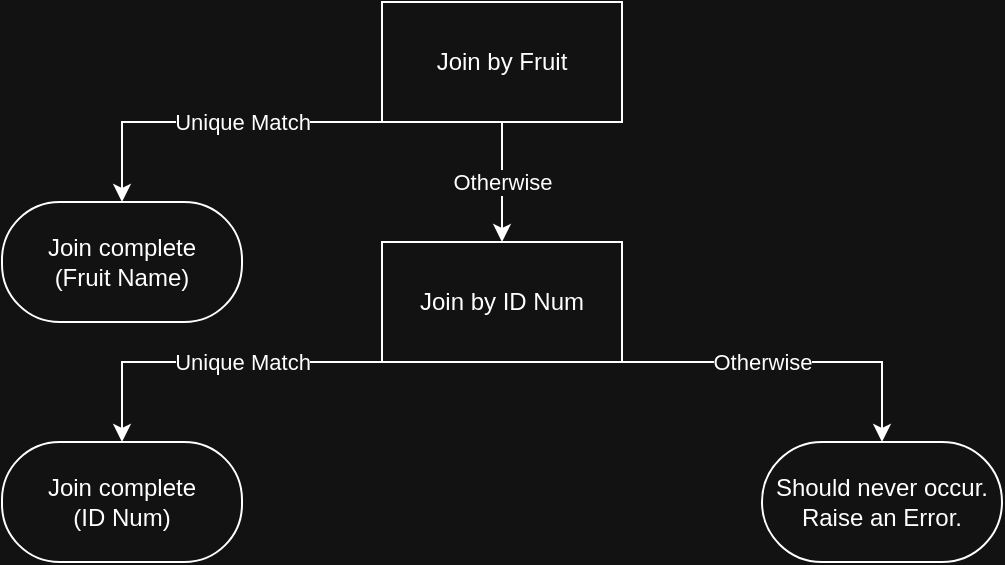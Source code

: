 <mxfile>
    <diagram id="TmYEcgRQ2fc2DyTBrqyL" name="Page-1">
        <mxGraphModel dx="654" dy="489" grid="1" gridSize="10" guides="1" tooltips="1" connect="1" arrows="1" fold="1" page="1" pageScale="1" pageWidth="850" pageHeight="1100" background="#121212" math="0" shadow="0">
            <root>
                <mxCell id="0"/>
                <mxCell id="1" parent="0"/>
                <mxCell id="VZBSSg5EoV50FxqD5qvx-1" value="Join by Fruit" style="rounded=0;whiteSpace=wrap;html=1;fontColor=#FFFFFF;labelBackgroundColor=none;strokeColor=#FFFFFF;fillColor=#121212;" parent="1" vertex="1">
                    <mxGeometry x="340" y="80" width="120" height="60" as="geometry"/>
                </mxCell>
                <mxCell id="VZBSSg5EoV50FxqD5qvx-3" value="Join by ID Num" style="rounded=0;whiteSpace=wrap;html=1;fontColor=#FFFFFF;labelBackgroundColor=none;fillColor=#121212;strokeColor=#FFFFFF;" parent="1" vertex="1">
                    <mxGeometry x="340" y="200" width="120" height="60" as="geometry"/>
                </mxCell>
                <mxCell id="VZBSSg5EoV50FxqD5qvx-4" value="" style="endArrow=classic;html=1;rounded=0;exitX=0.25;exitY=1;exitDx=0;exitDy=0;entryX=0.5;entryY=0;entryDx=0;entryDy=0;fontColor=#FFFFFF;labelBackgroundColor=none;strokeColor=#FFFFFF;" parent="1" source="VZBSSg5EoV50FxqD5qvx-1" edge="1">
                    <mxGeometry width="50" height="50" relative="1" as="geometry">
                        <mxPoint x="400" y="430" as="sourcePoint"/>
                        <mxPoint x="210" y="180" as="targetPoint"/>
                        <Array as="points">
                            <mxPoint x="210" y="140"/>
                        </Array>
                    </mxGeometry>
                </mxCell>
                <mxCell id="VZBSSg5EoV50FxqD5qvx-5" value="Unique Match" style="edgeLabel;html=1;align=center;verticalAlign=middle;resizable=0;points=[];fontColor=#FFFFFF;labelBackgroundColor=#121212;" parent="VZBSSg5EoV50FxqD5qvx-4" vertex="1" connectable="0">
                    <mxGeometry x="0.16" y="-2" relative="1" as="geometry">
                        <mxPoint x="16" y="2" as="offset"/>
                    </mxGeometry>
                </mxCell>
                <mxCell id="VZBSSg5EoV50FxqD5qvx-14" value="Join complete&lt;br&gt;(Fruit Name)" style="rounded=1;whiteSpace=wrap;html=1;arcSize=48;fontColor=#FFFFFF;labelBackgroundColor=none;" parent="1" vertex="1">
                    <mxGeometry x="150" y="180" width="120" height="60" as="geometry"/>
                </mxCell>
                <mxCell id="VZBSSg5EoV50FxqD5qvx-15" value="" style="endArrow=classic;html=1;rounded=0;exitX=0.25;exitY=1;exitDx=0;exitDy=0;entryX=0.5;entryY=0;entryDx=0;entryDy=0;fontColor=#FFFFFF;labelBackgroundColor=none;strokeColor=#FFFFFF;" parent="1" edge="1">
                    <mxGeometry width="50" height="50" relative="1" as="geometry">
                        <mxPoint x="370" y="260" as="sourcePoint"/>
                        <mxPoint x="210" y="300" as="targetPoint"/>
                        <Array as="points">
                            <mxPoint x="210" y="260"/>
                        </Array>
                    </mxGeometry>
                </mxCell>
                <mxCell id="VZBSSg5EoV50FxqD5qvx-16" value="Unique Match" style="edgeLabel;html=1;align=center;verticalAlign=middle;resizable=0;points=[];fontColor=#FFFFFF;labelBackgroundColor=#121212;" parent="VZBSSg5EoV50FxqD5qvx-15" vertex="1" connectable="0">
                    <mxGeometry x="0.16" y="-2" relative="1" as="geometry">
                        <mxPoint x="16" y="2" as="offset"/>
                    </mxGeometry>
                </mxCell>
                <mxCell id="VZBSSg5EoV50FxqD5qvx-17" value="Otherwise" style="endArrow=classic;html=1;rounded=0;exitX=0.75;exitY=1;exitDx=0;exitDy=0;entryX=0.5;entryY=0;entryDx=0;entryDy=0;fontColor=#FFFFFF;labelBackgroundColor=#121212;strokeColor=#FFFFFF;" parent="1" edge="1">
                    <mxGeometry width="50" height="50" relative="1" as="geometry">
                        <mxPoint x="430" y="260" as="sourcePoint"/>
                        <mxPoint x="590" y="300" as="targetPoint"/>
                        <Array as="points">
                            <mxPoint x="590" y="260"/>
                        </Array>
                    </mxGeometry>
                </mxCell>
                <mxCell id="VZBSSg5EoV50FxqD5qvx-18" value="Join complete&lt;br&gt;(ID Num)" style="rounded=1;whiteSpace=wrap;html=1;arcSize=48;fontColor=#FFFFFF;labelBackgroundColor=none;" parent="1" vertex="1">
                    <mxGeometry x="150" y="300" width="120" height="60" as="geometry"/>
                </mxCell>
                <mxCell id="VZBSSg5EoV50FxqD5qvx-20" value="Otherwise" style="endArrow=classic;html=1;rounded=0;exitX=0.5;exitY=1;exitDx=0;exitDy=0;entryX=0.5;entryY=0;entryDx=0;entryDy=0;fontColor=#FFFFFF;labelBackgroundColor=#121212;strokeColor=#FFFFFF;" parent="1" source="VZBSSg5EoV50FxqD5qvx-1" target="VZBSSg5EoV50FxqD5qvx-3" edge="1">
                    <mxGeometry width="50" height="50" relative="1" as="geometry">
                        <mxPoint x="420" y="380" as="sourcePoint"/>
                        <mxPoint x="470" y="330" as="targetPoint"/>
                    </mxGeometry>
                </mxCell>
                <mxCell id="VZBSSg5EoV50FxqD5qvx-24" value="Should never occur.&lt;br&gt;Raise an Error." style="rounded=1;whiteSpace=wrap;html=1;arcSize=50;fontColor=#FFFFFF;labelBackgroundColor=none;" parent="1" vertex="1">
                    <mxGeometry x="530" y="300" width="120" height="60" as="geometry"/>
                </mxCell>
                <mxCell id="2" value="Should never occur.&lt;br&gt;Raise an Error." style="rounded=1;whiteSpace=wrap;html=1;arcSize=50;fontColor=#FFFFFF;labelBackgroundColor=none;strokeColor=#FFFFFF;fillColor=#121212;" parent="1" vertex="1">
                    <mxGeometry x="530" y="300" width="120" height="60" as="geometry"/>
                </mxCell>
                <mxCell id="3" value="Join complete&lt;br&gt;(ID Num)" style="rounded=1;whiteSpace=wrap;html=1;arcSize=48;fontColor=#FFFFFF;labelBackgroundColor=none;strokeColor=#FFFFFF;fillColor=#121212;" parent="1" vertex="1">
                    <mxGeometry x="150" y="300" width="120" height="60" as="geometry"/>
                </mxCell>
                <mxCell id="4" value="Join complete&lt;br&gt;(Fruit Name)" style="rounded=1;whiteSpace=wrap;html=1;arcSize=48;fontColor=#FFFFFF;labelBackgroundColor=none;strokeColor=#FFFFFF;fillColor=#121212;" parent="1" vertex="1">
                    <mxGeometry x="150" y="180" width="120" height="60" as="geometry"/>
                </mxCell>
            </root>
        </mxGraphModel>
    </diagram>
</mxfile>
